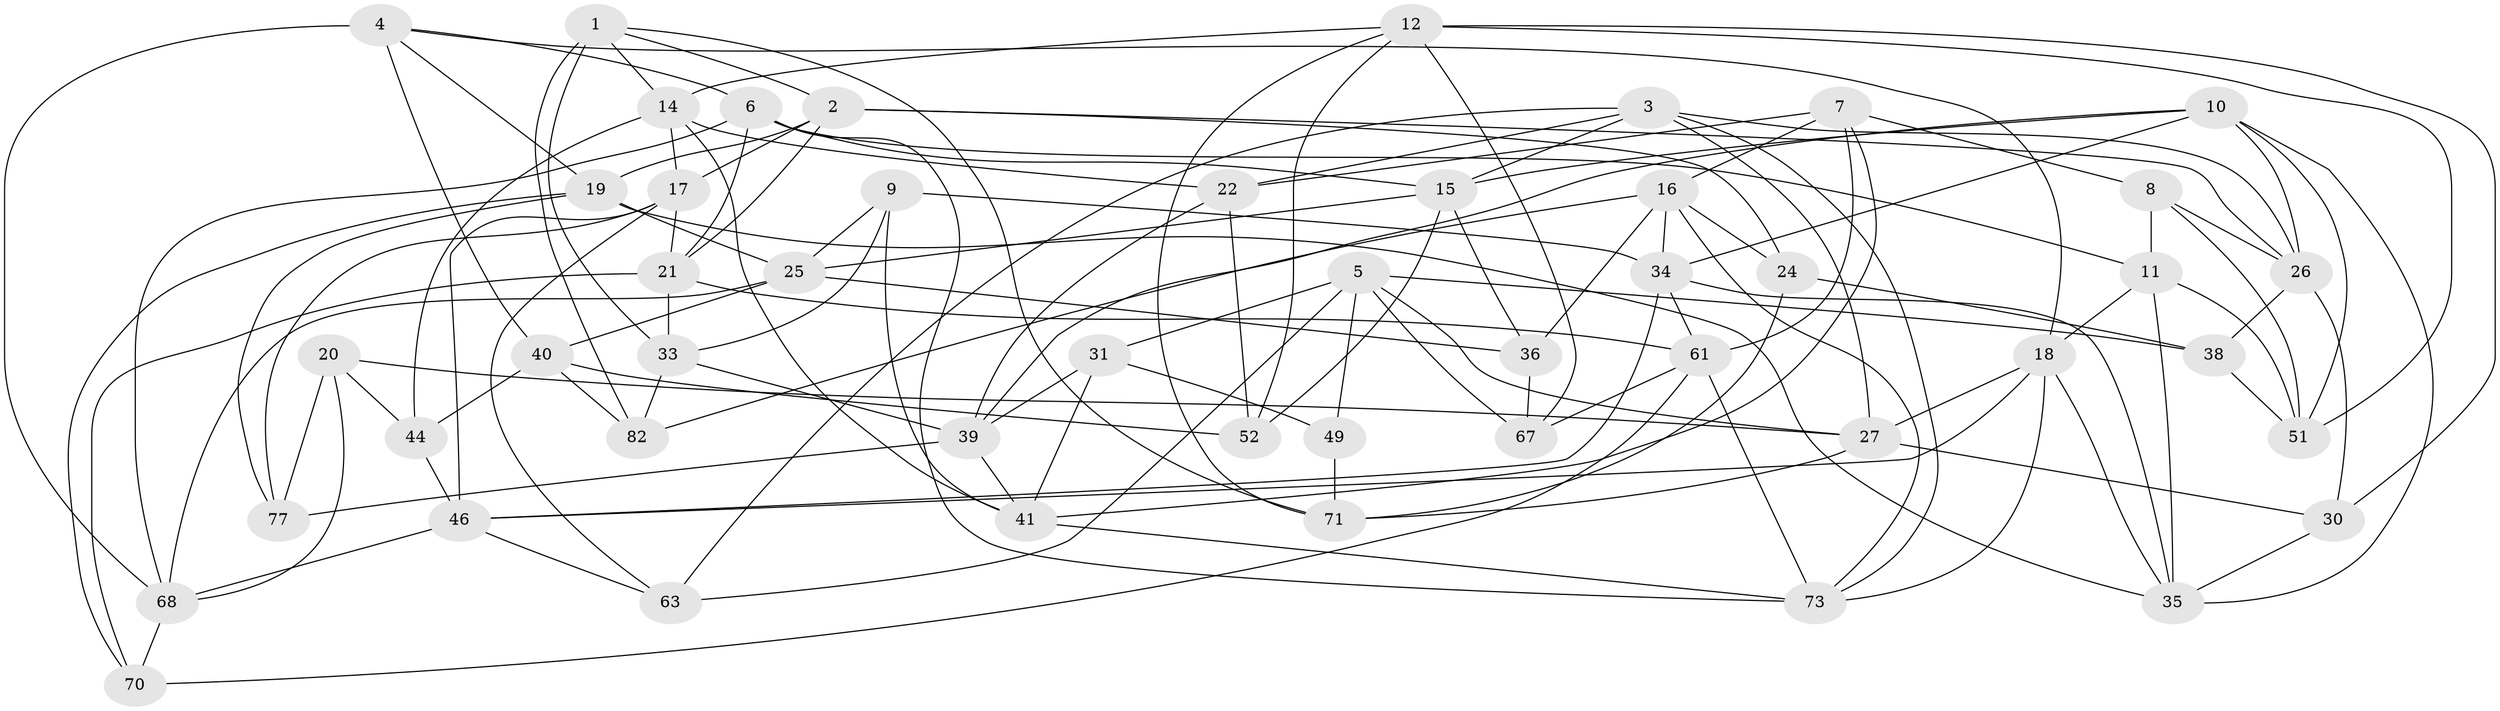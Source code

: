 // Generated by graph-tools (version 1.1) at 2025/24/03/03/25 07:24:29]
// undirected, 49 vertices, 126 edges
graph export_dot {
graph [start="1"]
  node [color=gray90,style=filled];
  1 [super="+47"];
  2 [super="+13"];
  3 [super="+58"];
  4 [super="+62"];
  5 [super="+59"];
  6 [super="+28"];
  7 [super="+32"];
  8;
  9;
  10 [super="+78"];
  11 [super="+23"];
  12 [super="+56"];
  14 [super="+43"];
  15 [super="+45"];
  16 [super="+37"];
  17 [super="+42"];
  18 [super="+29"];
  19 [super="+81"];
  20;
  21 [super="+54"];
  22 [super="+72"];
  24;
  25 [super="+55"];
  26 [super="+69"];
  27 [super="+53"];
  30;
  31;
  33 [super="+65"];
  34 [super="+74"];
  35 [super="+80"];
  36;
  38;
  39 [super="+64"];
  40 [super="+50"];
  41 [super="+60"];
  44;
  46 [super="+48"];
  49;
  51 [super="+57"];
  52;
  61 [super="+66"];
  63;
  67;
  68 [super="+76"];
  70;
  71 [super="+75"];
  73 [super="+79"];
  77;
  82;
  1 -- 33 [weight=2];
  1 -- 82;
  1 -- 71;
  1 -- 2;
  1 -- 14;
  2 -- 21;
  2 -- 17;
  2 -- 19;
  2 -- 24;
  2 -- 26;
  3 -- 26;
  3 -- 22;
  3 -- 27;
  3 -- 73;
  3 -- 63;
  3 -- 15;
  4 -- 40 [weight=2];
  4 -- 68;
  4 -- 19;
  4 -- 6;
  4 -- 18;
  5 -- 63;
  5 -- 49;
  5 -- 27;
  5 -- 67;
  5 -- 38;
  5 -- 31;
  6 -- 15;
  6 -- 11;
  6 -- 73;
  6 -- 21;
  6 -- 68;
  7 -- 8;
  7 -- 22 [weight=2];
  7 -- 16;
  7 -- 41;
  7 -- 61;
  8 -- 26;
  8 -- 51;
  8 -- 11;
  9 -- 34;
  9 -- 25;
  9 -- 41;
  9 -- 33;
  10 -- 34;
  10 -- 51;
  10 -- 35;
  10 -- 26;
  10 -- 15;
  10 -- 39;
  11 -- 35;
  11 -- 51 [weight=2];
  11 -- 18;
  12 -- 67;
  12 -- 51;
  12 -- 30;
  12 -- 52;
  12 -- 71;
  12 -- 14;
  14 -- 41;
  14 -- 44;
  14 -- 17;
  14 -- 22;
  15 -- 52;
  15 -- 25;
  15 -- 36;
  16 -- 82;
  16 -- 24;
  16 -- 73;
  16 -- 34;
  16 -- 36;
  17 -- 77;
  17 -- 63;
  17 -- 46;
  17 -- 21;
  18 -- 73;
  18 -- 27;
  18 -- 46;
  18 -- 35;
  19 -- 70;
  19 -- 77;
  19 -- 25;
  19 -- 35;
  20 -- 44;
  20 -- 77;
  20 -- 27;
  20 -- 68;
  21 -- 70;
  21 -- 61;
  21 -- 33;
  22 -- 39;
  22 -- 52;
  24 -- 38;
  24 -- 71;
  25 -- 36;
  25 -- 68;
  25 -- 40;
  26 -- 38;
  26 -- 30;
  27 -- 30;
  27 -- 71;
  30 -- 35;
  31 -- 49;
  31 -- 39;
  31 -- 41;
  33 -- 39;
  33 -- 82;
  34 -- 46;
  34 -- 35;
  34 -- 61;
  36 -- 67;
  38 -- 51;
  39 -- 77;
  39 -- 41;
  40 -- 82;
  40 -- 44;
  40 -- 52;
  41 -- 73;
  44 -- 46;
  46 -- 63;
  46 -- 68;
  49 -- 71 [weight=2];
  61 -- 73;
  61 -- 67;
  61 -- 70;
  68 -- 70;
}
